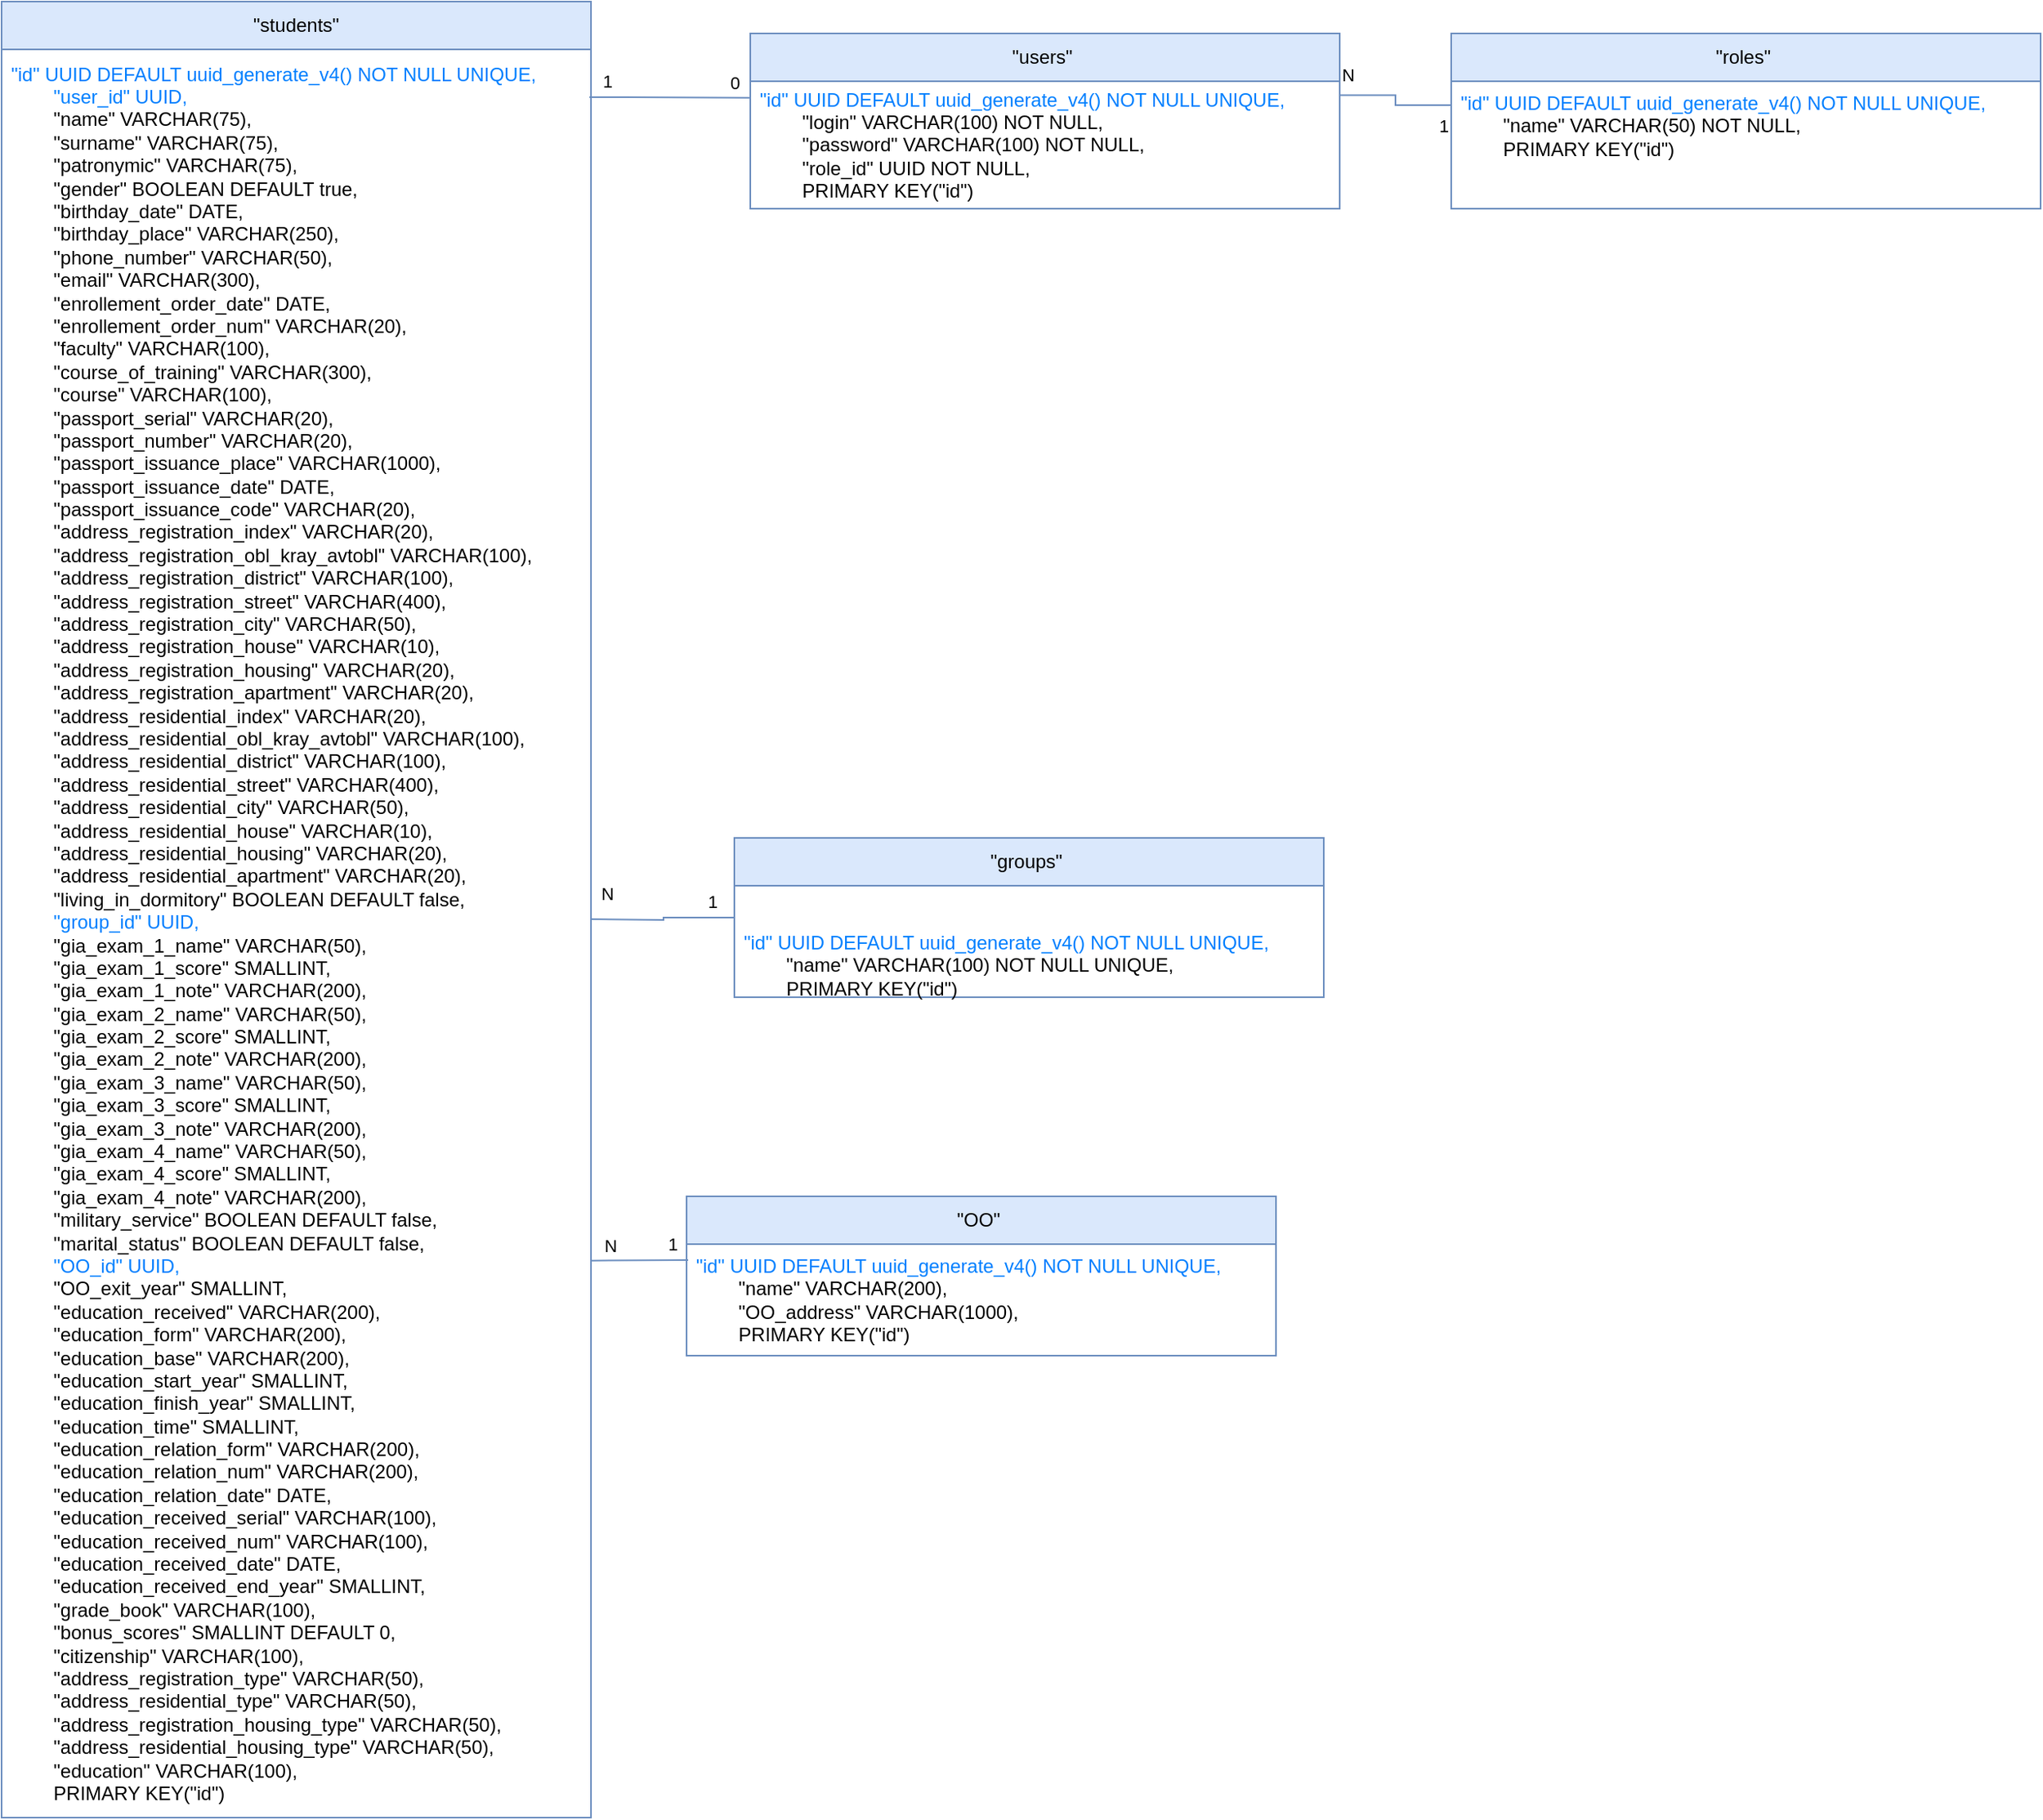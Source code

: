 <mxfile version="26.1.3">
  <diagram name="Страница — 1" id="QWXz0JCCiYhHesBaSHfz">
    <mxGraphModel dx="561" dy="821" grid="1" gridSize="10" guides="1" tooltips="1" connect="1" arrows="1" fold="1" page="1" pageScale="1" pageWidth="827" pageHeight="1169" math="0" shadow="0">
      <root>
        <mxCell id="0" />
        <mxCell id="1" parent="0" />
        <mxCell id="ZzuabI4asdxspsGsZata-1" value="&lt;div&gt;&lt;span style=&quot;background-color: transparent; color: light-dark(rgb(0, 0, 0), rgb(255, 255, 255));&quot;&gt;&quot;students&quot;&lt;/span&gt;&lt;/div&gt;" style="swimlane;fontStyle=0;childLayout=stackLayout;horizontal=1;startSize=30;horizontalStack=0;resizeParent=1;resizeParentMax=0;resizeLast=0;collapsible=1;marginBottom=0;whiteSpace=wrap;html=1;fillColor=#dae8fc;strokeColor=#6c8ebf;" vertex="1" parent="1">
          <mxGeometry x="70" y="60" width="370" height="1140" as="geometry">
            <mxRectangle x="70" y="60" width="90" height="30" as="alternateBounds" />
          </mxGeometry>
        </mxCell>
        <mxCell id="ZzuabI4asdxspsGsZata-2" value="&lt;div&gt;&lt;font style=&quot;color: rgb(0, 127, 255);&quot;&gt;&quot;id&quot; UUID DEFAULT uuid_generate_v4() NOT NULL UNIQUE,&lt;/font&gt;&lt;/div&gt;&lt;div&gt;&lt;span style=&quot;white-space: normal;&quot;&gt;&lt;font style=&quot;color: rgb(0, 127, 255);&quot;&gt;&lt;span style=&quot;white-space:pre&quot;&gt;&#x9;&lt;/span&gt;&quot;user_id&quot; UUID,&lt;/font&gt;&lt;/span&gt;&lt;/div&gt;&lt;div&gt;&lt;span style=&quot;white-space: normal;&quot;&gt;&lt;span style=&quot;white-space:pre&quot;&gt;&#x9;&lt;/span&gt;&quot;name&quot; VARCHAR(75),&lt;/span&gt;&lt;/div&gt;&lt;div&gt;&lt;span style=&quot;white-space: normal;&quot;&gt;&lt;span style=&quot;white-space:pre&quot;&gt;&#x9;&lt;/span&gt;&quot;surname&quot; VARCHAR(75),&lt;/span&gt;&lt;/div&gt;&lt;div&gt;&lt;span style=&quot;white-space: normal;&quot;&gt;&lt;span style=&quot;white-space:pre&quot;&gt;&#x9;&lt;/span&gt;&quot;patronymic&quot; VARCHAR(75),&lt;/span&gt;&lt;/div&gt;&lt;div&gt;&lt;span style=&quot;white-space: normal;&quot;&gt;&lt;span style=&quot;white-space:pre&quot;&gt;&#x9;&lt;/span&gt;&quot;gender&quot; BOOLEAN DEFAULT true,&lt;/span&gt;&lt;/div&gt;&lt;div&gt;&lt;span style=&quot;white-space: normal;&quot;&gt;&lt;span style=&quot;white-space:pre&quot;&gt;&#x9;&lt;/span&gt;&quot;birthday_date&quot; DATE,&lt;/span&gt;&lt;/div&gt;&lt;div&gt;&lt;span style=&quot;white-space: normal;&quot;&gt;&lt;span style=&quot;white-space:pre&quot;&gt;&#x9;&lt;/span&gt;&quot;birthday_place&quot; VARCHAR(250),&lt;/span&gt;&lt;/div&gt;&lt;div&gt;&lt;span style=&quot;white-space: normal;&quot;&gt;&lt;span style=&quot;white-space:pre&quot;&gt;&#x9;&lt;/span&gt;&quot;phone_number&quot; VARCHAR(50),&lt;/span&gt;&lt;/div&gt;&lt;div&gt;&lt;span style=&quot;white-space: normal;&quot;&gt;&lt;span style=&quot;white-space:pre&quot;&gt;&#x9;&lt;/span&gt;&quot;email&quot; VARCHAR(300),&lt;/span&gt;&lt;/div&gt;&lt;div&gt;&lt;span style=&quot;white-space: normal;&quot;&gt;&lt;span style=&quot;white-space:pre&quot;&gt;&#x9;&lt;/span&gt;&quot;enrollement_order_date&quot; DATE,&lt;/span&gt;&lt;/div&gt;&lt;div&gt;&lt;span style=&quot;white-space: normal;&quot;&gt;&lt;span style=&quot;white-space:pre&quot;&gt;&#x9;&lt;/span&gt;&quot;enrollement_order_num&quot; VARCHAR(20),&lt;/span&gt;&lt;/div&gt;&lt;div&gt;&lt;span style=&quot;white-space: normal;&quot;&gt;&lt;span style=&quot;white-space:pre&quot;&gt;&#x9;&lt;/span&gt;&quot;faculty&quot; VARCHAR(100),&lt;/span&gt;&lt;/div&gt;&lt;div&gt;&lt;span style=&quot;white-space: normal;&quot;&gt;&lt;span style=&quot;white-space:pre&quot;&gt;&#x9;&lt;/span&gt;&quot;course_of_training&quot; VARCHAR(300),&lt;/span&gt;&lt;/div&gt;&lt;div&gt;&lt;span style=&quot;white-space: normal;&quot;&gt;&lt;span style=&quot;white-space:pre&quot;&gt;&#x9;&lt;/span&gt;&quot;course&quot; VARCHAR(100),&lt;/span&gt;&lt;/div&gt;&lt;div&gt;&lt;span style=&quot;white-space: normal;&quot;&gt;&lt;span style=&quot;white-space:pre&quot;&gt;&#x9;&lt;/span&gt;&quot;passport_serial&quot; VARCHAR(20),&lt;/span&gt;&lt;/div&gt;&lt;div&gt;&lt;span style=&quot;white-space: normal;&quot;&gt;&lt;span style=&quot;white-space:pre&quot;&gt;&#x9;&lt;/span&gt;&quot;passport_number&quot; VARCHAR(20),&lt;/span&gt;&lt;/div&gt;&lt;div&gt;&lt;span style=&quot;white-space: normal;&quot;&gt;&lt;span style=&quot;white-space:pre&quot;&gt;&#x9;&lt;/span&gt;&quot;passport_issuance_place&quot; VARCHAR(1000),&lt;/span&gt;&lt;/div&gt;&lt;div&gt;&lt;span style=&quot;white-space: normal;&quot;&gt;&lt;span style=&quot;white-space:pre&quot;&gt;&#x9;&lt;/span&gt;&quot;passport_issuance_date&quot; DATE,&lt;/span&gt;&lt;/div&gt;&lt;div&gt;&lt;span style=&quot;white-space: normal;&quot;&gt;&lt;span style=&quot;white-space:pre&quot;&gt;&#x9;&lt;/span&gt;&quot;passport_issuance_code&quot; VARCHAR(20),&lt;/span&gt;&lt;/div&gt;&lt;div&gt;&lt;span style=&quot;white-space: normal;&quot;&gt;&lt;span style=&quot;white-space:pre&quot;&gt;&#x9;&lt;/span&gt;&quot;address_registration_index&quot; VARCHAR(20),&lt;/span&gt;&lt;/div&gt;&lt;div&gt;&lt;span style=&quot;white-space: normal;&quot;&gt;&lt;span style=&quot;white-space:pre&quot;&gt;&#x9;&lt;/span&gt;&quot;address_registration_obl_kray_avtobl&quot; VARCHAR(100),&lt;/span&gt;&lt;/div&gt;&lt;div&gt;&lt;span style=&quot;white-space: normal;&quot;&gt;&lt;span style=&quot;white-space:pre&quot;&gt;&#x9;&lt;/span&gt;&quot;address_registration_district&quot; VARCHAR(100),&lt;/span&gt;&lt;/div&gt;&lt;div&gt;&lt;span style=&quot;white-space: normal;&quot;&gt;&lt;span style=&quot;white-space:pre&quot;&gt;&#x9;&lt;/span&gt;&quot;address_registration_street&quot; VARCHAR(400),&lt;/span&gt;&lt;/div&gt;&lt;div&gt;&lt;span style=&quot;white-space: normal;&quot;&gt;&lt;span style=&quot;white-space:pre&quot;&gt;&#x9;&lt;/span&gt;&quot;address_registration_city&quot; VARCHAR(50),&lt;/span&gt;&lt;/div&gt;&lt;div&gt;&lt;span style=&quot;white-space: normal;&quot;&gt;&lt;span style=&quot;white-space:pre&quot;&gt;&#x9;&lt;/span&gt;&quot;address_registration_house&quot; VARCHAR(10),&lt;/span&gt;&lt;/div&gt;&lt;div&gt;&lt;span style=&quot;white-space: normal;&quot;&gt;&lt;span style=&quot;white-space:pre&quot;&gt;&#x9;&lt;/span&gt;&quot;address_registration_housing&quot; VARCHAR(20),&lt;/span&gt;&lt;/div&gt;&lt;div&gt;&lt;span style=&quot;white-space: normal;&quot;&gt;&lt;span style=&quot;white-space:pre&quot;&gt;&#x9;&lt;/span&gt;&quot;address_registration_apartment&quot; VARCHAR(20),&lt;/span&gt;&lt;/div&gt;&lt;div&gt;&lt;span style=&quot;white-space: normal;&quot;&gt;&lt;span style=&quot;white-space:pre&quot;&gt;&#x9;&lt;/span&gt;&quot;address_residential_index&quot; VARCHAR(20),&lt;/span&gt;&lt;/div&gt;&lt;div&gt;&lt;span style=&quot;white-space: normal;&quot;&gt;&lt;span style=&quot;white-space:pre&quot;&gt;&#x9;&lt;/span&gt;&quot;address_residential_obl_kray_avtobl&quot; VARCHAR(100),&lt;/span&gt;&lt;/div&gt;&lt;div&gt;&lt;span style=&quot;white-space: normal;&quot;&gt;&lt;span style=&quot;white-space:pre&quot;&gt;&#x9;&lt;/span&gt;&quot;address_residential_district&quot; VARCHAR(100),&lt;/span&gt;&lt;/div&gt;&lt;div&gt;&lt;span style=&quot;white-space: normal;&quot;&gt;&lt;span style=&quot;white-space:pre&quot;&gt;&#x9;&lt;/span&gt;&quot;address_residential_street&quot; VARCHAR(400),&lt;/span&gt;&lt;/div&gt;&lt;div&gt;&lt;span style=&quot;white-space: normal;&quot;&gt;&lt;span style=&quot;white-space:pre&quot;&gt;&#x9;&lt;/span&gt;&quot;address_residential_city&quot; VARCHAR(50),&lt;/span&gt;&lt;/div&gt;&lt;div&gt;&lt;span style=&quot;white-space: normal;&quot;&gt;&lt;span style=&quot;white-space:pre&quot;&gt;&#x9;&lt;/span&gt;&quot;address_residential_house&quot; VARCHAR(10),&lt;/span&gt;&lt;/div&gt;&lt;div&gt;&lt;span style=&quot;white-space: normal;&quot;&gt;&lt;span style=&quot;white-space:pre&quot;&gt;&#x9;&lt;/span&gt;&quot;address_residential_housing&quot; VARCHAR(20),&lt;/span&gt;&lt;/div&gt;&lt;div&gt;&lt;span style=&quot;white-space: normal;&quot;&gt;&lt;span style=&quot;white-space:pre&quot;&gt;&#x9;&lt;/span&gt;&quot;address_residential_apartment&quot; VARCHAR(20),&lt;/span&gt;&lt;/div&gt;&lt;div&gt;&lt;span style=&quot;white-space: normal;&quot;&gt;&lt;span style=&quot;white-space:pre&quot;&gt;&#x9;&lt;/span&gt;&quot;living_in_dormitory&quot; BOOLEAN DEFAULT false,&lt;/span&gt;&lt;/div&gt;&lt;div&gt;&lt;span style=&quot;white-space: normal;&quot;&gt;&lt;font style=&quot;color: rgb(0, 127, 255);&quot;&gt;&lt;span style=&quot;white-space:pre&quot;&gt;&#x9;&lt;/span&gt;&quot;group_id&quot; UUID,&lt;/font&gt;&lt;/span&gt;&lt;/div&gt;&lt;div&gt;&lt;span style=&quot;white-space: normal;&quot;&gt;&lt;span style=&quot;white-space:pre&quot;&gt;&#x9;&lt;/span&gt;&quot;gia_exam_1_name&quot; VARCHAR(50),&lt;/span&gt;&lt;/div&gt;&lt;div&gt;&lt;span style=&quot;white-space: normal;&quot;&gt;&lt;span style=&quot;white-space:pre&quot;&gt;&#x9;&lt;/span&gt;&quot;gia_exam_1_score&quot; SMALLINT,&lt;/span&gt;&lt;/div&gt;&lt;div&gt;&lt;span style=&quot;white-space: normal;&quot;&gt;&lt;span style=&quot;white-space:pre&quot;&gt;&#x9;&lt;/span&gt;&quot;gia_exam_1_note&quot; VARCHAR(200),&lt;/span&gt;&lt;/div&gt;&lt;div&gt;&lt;span style=&quot;white-space: normal;&quot;&gt;&lt;span style=&quot;white-space:pre&quot;&gt;&#x9;&lt;/span&gt;&quot;gia_exam_2_name&quot; VARCHAR(50),&lt;/span&gt;&lt;/div&gt;&lt;div&gt;&lt;span style=&quot;white-space: normal;&quot;&gt;&lt;span style=&quot;white-space:pre&quot;&gt;&#x9;&lt;/span&gt;&quot;gia_exam_2_score&quot; SMALLINT,&lt;/span&gt;&lt;/div&gt;&lt;div&gt;&lt;span style=&quot;white-space: normal;&quot;&gt;&lt;span style=&quot;white-space:pre&quot;&gt;&#x9;&lt;/span&gt;&quot;gia_exam_2_note&quot; VARCHAR(200),&lt;/span&gt;&lt;/div&gt;&lt;div&gt;&lt;span style=&quot;white-space: normal;&quot;&gt;&lt;span style=&quot;white-space:pre&quot;&gt;&#x9;&lt;/span&gt;&quot;gia_exam_3_name&quot; VARCHAR(50),&lt;/span&gt;&lt;/div&gt;&lt;div&gt;&lt;span style=&quot;white-space: normal;&quot;&gt;&lt;span style=&quot;white-space:pre&quot;&gt;&#x9;&lt;/span&gt;&quot;gia_exam_3_score&quot; SMALLINT,&lt;/span&gt;&lt;/div&gt;&lt;div&gt;&lt;span style=&quot;white-space: normal;&quot;&gt;&lt;span style=&quot;white-space:pre&quot;&gt;&#x9;&lt;/span&gt;&quot;gia_exam_3_note&quot; VARCHAR(200),&lt;/span&gt;&lt;/div&gt;&lt;div&gt;&lt;span style=&quot;white-space: normal;&quot;&gt;&lt;span style=&quot;white-space:pre&quot;&gt;&#x9;&lt;/span&gt;&quot;gia_exam_4_name&quot; VARCHAR(50),&lt;/span&gt;&lt;/div&gt;&lt;div&gt;&lt;span style=&quot;white-space: normal;&quot;&gt;&lt;span style=&quot;white-space:pre&quot;&gt;&#x9;&lt;/span&gt;&quot;gia_exam_4_score&quot; SMALLINT,&lt;/span&gt;&lt;/div&gt;&lt;div&gt;&lt;span style=&quot;white-space: normal;&quot;&gt;&lt;span style=&quot;white-space:pre&quot;&gt;&#x9;&lt;/span&gt;&quot;gia_exam_4_note&quot; VARCHAR(200),&lt;/span&gt;&lt;/div&gt;&lt;div&gt;&lt;span style=&quot;white-space: normal;&quot;&gt;&lt;span style=&quot;white-space:pre&quot;&gt;&#x9;&lt;/span&gt;&quot;military_service&quot; BOOLEAN DEFAULT false,&lt;/span&gt;&lt;/div&gt;&lt;div&gt;&lt;span style=&quot;white-space: normal;&quot;&gt;&lt;span style=&quot;white-space:pre&quot;&gt;&#x9;&lt;/span&gt;&quot;marital_status&quot; BOOLEAN DEFAULT false,&lt;/span&gt;&lt;/div&gt;&lt;div&gt;&lt;span style=&quot;white-space: normal;&quot;&gt;&lt;font style=&quot;color: rgb(0, 127, 255);&quot;&gt;&lt;span style=&quot;white-space:pre&quot;&gt;&#x9;&lt;/span&gt;&quot;OO_id&quot; UUID,&lt;/font&gt;&lt;/span&gt;&lt;/div&gt;&lt;div&gt;&lt;span style=&quot;white-space: normal;&quot;&gt;&lt;span style=&quot;white-space:pre&quot;&gt;&#x9;&lt;/span&gt;&quot;OO_exit_year&quot; SMALLINT,&lt;/span&gt;&lt;/div&gt;&lt;div&gt;&lt;span style=&quot;white-space: normal;&quot;&gt;&lt;span style=&quot;white-space:pre&quot;&gt;&#x9;&lt;/span&gt;&quot;education_received&quot; VARCHAR(200),&lt;/span&gt;&lt;/div&gt;&lt;div&gt;&lt;span style=&quot;white-space: normal;&quot;&gt;&lt;span style=&quot;white-space:pre&quot;&gt;&#x9;&lt;/span&gt;&quot;education_form&quot; VARCHAR(200),&lt;/span&gt;&lt;/div&gt;&lt;div&gt;&lt;span style=&quot;white-space: normal;&quot;&gt;&lt;span style=&quot;white-space:pre&quot;&gt;&#x9;&lt;/span&gt;&quot;education_base&quot; VARCHAR(200),&lt;/span&gt;&lt;/div&gt;&lt;div&gt;&lt;span style=&quot;white-space: normal;&quot;&gt;&lt;span style=&quot;white-space:pre&quot;&gt;&#x9;&lt;/span&gt;&quot;education_start_year&quot; SMALLINT,&lt;/span&gt;&lt;/div&gt;&lt;div&gt;&lt;span style=&quot;white-space: normal;&quot;&gt;&lt;span style=&quot;white-space:pre&quot;&gt;&#x9;&lt;/span&gt;&quot;education_finish_year&quot; SMALLINT,&lt;/span&gt;&lt;/div&gt;&lt;div&gt;&lt;span style=&quot;white-space: normal;&quot;&gt;&lt;span style=&quot;white-space:pre&quot;&gt;&#x9;&lt;/span&gt;&quot;education_time&quot; SMALLINT,&lt;/span&gt;&lt;/div&gt;&lt;div&gt;&lt;span style=&quot;white-space: normal;&quot;&gt;&lt;span style=&quot;white-space:pre&quot;&gt;&#x9;&lt;/span&gt;&quot;education_relation_form&quot; VARCHAR(200),&lt;/span&gt;&lt;/div&gt;&lt;div&gt;&lt;span style=&quot;white-space: normal;&quot;&gt;&lt;span style=&quot;white-space:pre&quot;&gt;&#x9;&lt;/span&gt;&quot;education_relation_num&quot; VARCHAR(200),&lt;/span&gt;&lt;/div&gt;&lt;div&gt;&lt;span style=&quot;white-space: normal;&quot;&gt;&lt;span style=&quot;white-space:pre&quot;&gt;&#x9;&lt;/span&gt;&quot;education_relation_date&quot; DATE,&lt;/span&gt;&lt;/div&gt;&lt;div&gt;&lt;span style=&quot;white-space: normal;&quot;&gt;&lt;span style=&quot;white-space:pre&quot;&gt;&#x9;&lt;/span&gt;&quot;education_received_serial&quot; VARCHAR(100),&lt;/span&gt;&lt;/div&gt;&lt;div&gt;&lt;span style=&quot;white-space: normal;&quot;&gt;&lt;span style=&quot;white-space:pre&quot;&gt;&#x9;&lt;/span&gt;&quot;education_received_num&quot; VARCHAR(100),&lt;/span&gt;&lt;/div&gt;&lt;div&gt;&lt;span style=&quot;white-space: normal;&quot;&gt;&lt;span style=&quot;white-space:pre&quot;&gt;&#x9;&lt;/span&gt;&quot;education_received_date&quot; DATE,&lt;/span&gt;&lt;/div&gt;&lt;div&gt;&lt;span style=&quot;white-space: normal;&quot;&gt;&lt;span style=&quot;white-space:pre&quot;&gt;&#x9;&lt;/span&gt;&quot;education_received_end_year&quot; SMALLINT,&lt;/span&gt;&lt;/div&gt;&lt;div&gt;&lt;span style=&quot;white-space: normal;&quot;&gt;&lt;span style=&quot;white-space:pre&quot;&gt;&#x9;&lt;/span&gt;&quot;grade_book&quot; VARCHAR(100),&lt;/span&gt;&lt;/div&gt;&lt;div&gt;&lt;span style=&quot;white-space: normal;&quot;&gt;&lt;span style=&quot;white-space:pre&quot;&gt;&#x9;&lt;/span&gt;&quot;bonus_scores&quot; SMALLINT DEFAULT 0,&lt;/span&gt;&lt;/div&gt;&lt;div&gt;&lt;span style=&quot;white-space: normal;&quot;&gt;&lt;span style=&quot;white-space:pre&quot;&gt;&#x9;&lt;/span&gt;&quot;citizenship&quot; VARCHAR(100),&lt;/span&gt;&lt;/div&gt;&lt;div&gt;&lt;span style=&quot;white-space: normal;&quot;&gt;&lt;span style=&quot;white-space:pre&quot;&gt;&#x9;&lt;/span&gt;&quot;address_registration_type&quot; VARCHAR(50),&lt;/span&gt;&lt;/div&gt;&lt;div&gt;&lt;span style=&quot;white-space: normal;&quot;&gt;&lt;span style=&quot;white-space:pre&quot;&gt;&#x9;&lt;/span&gt;&quot;address_residential_type&quot; VARCHAR(50),&lt;/span&gt;&lt;/div&gt;&lt;div&gt;&lt;span style=&quot;white-space: normal;&quot;&gt;&lt;span style=&quot;white-space:pre&quot;&gt;&#x9;&lt;/span&gt;&quot;address_registration_housing_type&quot; VARCHAR(50),&lt;/span&gt;&lt;/div&gt;&lt;div&gt;&lt;span style=&quot;white-space: normal;&quot;&gt;&lt;span style=&quot;white-space:pre&quot;&gt;&#x9;&lt;/span&gt;&quot;address_residential_housing_type&quot; VARCHAR(50),&lt;/span&gt;&lt;/div&gt;&lt;div&gt;&lt;span style=&quot;white-space: normal;&quot;&gt;&lt;span style=&quot;white-space:pre&quot;&gt;&#x9;&lt;/span&gt;&quot;education&quot; VARCHAR(100),&lt;/span&gt;&lt;/div&gt;&lt;div style=&quot;&quot;&gt;&lt;span style=&quot;white-space: normal;&quot;&gt;&lt;span style=&quot;white-space:pre&quot;&gt;&#x9;&lt;/span&gt;PRIMARY KEY(&quot;id&quot;)&lt;/span&gt;&lt;/div&gt;" style="text;strokeColor=none;fillColor=none;align=left;verticalAlign=middle;spacingLeft=4;spacingRight=4;overflow=hidden;points=[[0,0.5],[1,0.5]];portConstraint=eastwest;rotatable=0;whiteSpace=wrap;html=1;" vertex="1" parent="ZzuabI4asdxspsGsZata-1">
          <mxGeometry y="30" width="370" height="1110" as="geometry" />
        </mxCell>
        <mxCell id="ZzuabI4asdxspsGsZata-5" value="&quot;groups&quot;&amp;nbsp;" style="swimlane;fontStyle=0;childLayout=stackLayout;horizontal=1;startSize=30;horizontalStack=0;resizeParent=1;resizeParentMax=0;resizeLast=0;collapsible=1;marginBottom=0;whiteSpace=wrap;html=1;fillColor=#dae8fc;strokeColor=#6c8ebf;" vertex="1" parent="1">
          <mxGeometry x="530" y="585" width="370" height="100" as="geometry">
            <mxRectangle x="480" y="660" width="90" height="30" as="alternateBounds" />
          </mxGeometry>
        </mxCell>
        <mxCell id="ZzuabI4asdxspsGsZata-7" value="&quot;OO&quot;&amp;nbsp;" style="swimlane;fontStyle=0;childLayout=stackLayout;horizontal=1;startSize=30;horizontalStack=0;resizeParent=1;resizeParentMax=0;resizeLast=0;collapsible=1;marginBottom=0;whiteSpace=wrap;html=1;fillColor=#dae8fc;strokeColor=#6c8ebf;" vertex="1" parent="1">
          <mxGeometry x="500" y="810" width="370" height="100" as="geometry">
            <mxRectangle x="510" y="960" width="70" height="30" as="alternateBounds" />
          </mxGeometry>
        </mxCell>
        <mxCell id="ZzuabI4asdxspsGsZata-8" value="&lt;div&gt;&lt;font style=&quot;color: rgb(0, 127, 255);&quot;&gt;&quot;id&quot; UUID DEFAULT uuid_generate_v4() NOT NULL UNIQUE,&lt;/font&gt;&lt;/div&gt;&lt;div&gt;&lt;span style=&quot;white-space: normal;&quot;&gt;&lt;span style=&quot;white-space:pre&quot;&gt;&#x9;&lt;/span&gt;&quot;name&quot; VARCHAR(200),&lt;/span&gt;&lt;/div&gt;&lt;div&gt;&lt;span style=&quot;white-space: normal;&quot;&gt;&lt;span style=&quot;white-space:pre&quot;&gt;&#x9;&lt;/span&gt;&quot;OO_address&quot; VARCHAR(1000),&lt;/span&gt;&lt;/div&gt;&lt;div&gt;&lt;span style=&quot;white-space: normal;&quot;&gt;&lt;span style=&quot;white-space:pre&quot;&gt;&#x9;&lt;/span&gt;PRIMARY KEY(&quot;id&quot;)&lt;/span&gt;&lt;/div&gt;" style="text;strokeColor=none;fillColor=none;align=left;verticalAlign=middle;spacingLeft=4;spacingRight=4;overflow=hidden;points=[[0,0.5],[1,0.5]];portConstraint=eastwest;rotatable=0;whiteSpace=wrap;html=1;" vertex="1" parent="ZzuabI4asdxspsGsZata-7">
          <mxGeometry y="30" width="370" height="70" as="geometry" />
        </mxCell>
        <mxCell id="ZzuabI4asdxspsGsZata-9" value="&quot;users&quot;&amp;nbsp;" style="swimlane;fontStyle=0;childLayout=stackLayout;horizontal=1;startSize=30;horizontalStack=0;resizeParent=1;resizeParentMax=0;resizeLast=0;collapsible=1;marginBottom=0;whiteSpace=wrap;html=1;fillColor=#dae8fc;strokeColor=#6c8ebf;" vertex="1" parent="1">
          <mxGeometry x="540" y="80" width="370" height="110" as="geometry">
            <mxRectangle x="480" y="320" width="80" height="30" as="alternateBounds" />
          </mxGeometry>
        </mxCell>
        <mxCell id="ZzuabI4asdxspsGsZata-10" value="&lt;div&gt;&lt;font style=&quot;color: rgb(0, 127, 255);&quot;&gt;&quot;id&quot; UUID DEFAULT uuid_generate_v4() NOT NULL UNIQUE,&lt;/font&gt;&lt;/div&gt;&lt;div&gt;&lt;span style=&quot;white-space: normal;&quot;&gt;&lt;span style=&quot;white-space:pre&quot;&gt;&#x9;&lt;/span&gt;&quot;login&quot; VARCHAR(100) NOT NULL,&lt;/span&gt;&lt;/div&gt;&lt;div&gt;&lt;span style=&quot;white-space: normal;&quot;&gt;&lt;span style=&quot;white-space:pre&quot;&gt;&#x9;&lt;/span&gt;&quot;password&quot; VARCHAR(100) NOT NULL,&lt;/span&gt;&lt;/div&gt;&lt;div&gt;&lt;span style=&quot;white-space: normal;&quot;&gt;&lt;span style=&quot;white-space:pre&quot;&gt;&#x9;&lt;/span&gt;&quot;role_id&quot; UUID NOT NULL,&lt;/span&gt;&lt;/div&gt;&lt;div&gt;&lt;span style=&quot;white-space: normal;&quot;&gt;&lt;span style=&quot;white-space:pre&quot;&gt;&#x9;&lt;/span&gt;PRIMARY KEY(&quot;id&quot;)&lt;/span&gt;&lt;/div&gt;" style="text;strokeColor=none;fillColor=none;align=left;verticalAlign=middle;spacingLeft=4;spacingRight=4;overflow=hidden;points=[[0,0.5],[1,0.5]];portConstraint=eastwest;rotatable=0;whiteSpace=wrap;html=1;" vertex="1" parent="ZzuabI4asdxspsGsZata-9">
          <mxGeometry y="30" width="370" height="80" as="geometry" />
        </mxCell>
        <mxCell id="ZzuabI4asdxspsGsZata-11" value="&quot;roles&quot;&amp;nbsp;" style="swimlane;fontStyle=0;childLayout=stackLayout;horizontal=1;startSize=30;horizontalStack=0;resizeParent=1;resizeParentMax=0;resizeLast=0;collapsible=1;marginBottom=0;whiteSpace=wrap;html=1;fillColor=#dae8fc;strokeColor=#6c8ebf;align=center;" vertex="1" parent="1">
          <mxGeometry x="980" y="80" width="370" height="110" as="geometry">
            <mxRectangle x="480" y="470" width="80" height="30" as="alternateBounds" />
          </mxGeometry>
        </mxCell>
        <mxCell id="ZzuabI4asdxspsGsZata-12" value="&lt;div&gt;&lt;font style=&quot;color: rgb(0, 127, 255);&quot;&gt;&quot;id&quot; UUID DEFAULT uuid_generate_v4() NOT NULL UNIQUE,&lt;/font&gt;&lt;/div&gt;&lt;div&gt;&lt;span style=&quot;white-space: normal;&quot;&gt;&lt;span style=&quot;white-space:pre&quot;&gt;&#x9;&lt;/span&gt;&quot;name&quot; VARCHAR(50) NOT NULL,&lt;/span&gt;&lt;/div&gt;&lt;div&gt;&lt;span style=&quot;white-space: normal;&quot;&gt;&lt;span style=&quot;white-space:pre&quot;&gt;&#x9;&lt;/span&gt;PRIMARY KEY(&quot;id&quot;)&lt;/span&gt;&lt;/div&gt;" style="text;strokeColor=none;fillColor=none;align=left;verticalAlign=top;spacingLeft=4;spacingRight=4;overflow=hidden;points=[[0,0.5],[1,0.5]];portConstraint=eastwest;rotatable=0;whiteSpace=wrap;html=1;" vertex="1" parent="ZzuabI4asdxspsGsZata-11">
          <mxGeometry y="30" width="370" height="80" as="geometry" />
        </mxCell>
        <mxCell id="ZzuabI4asdxspsGsZata-13" style="edgeStyle=orthogonalEdgeStyle;rounded=0;orthogonalLoop=1;jettySize=auto;html=1;entryX=-0.001;entryY=0.187;entryDx=0;entryDy=0;entryPerimeter=0;exitX=1.001;exitY=0.11;exitDx=0;exitDy=0;exitPerimeter=0;strokeColor=#6c8ebf;startArrow=none;startFill=0;endArrow=none;fillColor=#dae8fc;" edge="1" parent="1" source="ZzuabI4asdxspsGsZata-10" target="ZzuabI4asdxspsGsZata-12">
          <mxGeometry relative="1" as="geometry" />
        </mxCell>
        <mxCell id="ZzuabI4asdxspsGsZata-23" value="N" style="edgeLabel;html=1;align=center;verticalAlign=middle;resizable=0;points=[];" vertex="1" connectable="0" parent="ZzuabI4asdxspsGsZata-13">
          <mxGeometry x="-0.898" y="1" relative="1" as="geometry">
            <mxPoint y="-12" as="offset" />
          </mxGeometry>
        </mxCell>
        <mxCell id="ZzuabI4asdxspsGsZata-24" value="1" style="edgeLabel;html=1;align=center;verticalAlign=middle;resizable=0;points=[];" vertex="1" connectable="0" parent="ZzuabI4asdxspsGsZata-13">
          <mxGeometry x="0.871" y="1" relative="1" as="geometry">
            <mxPoint y="14" as="offset" />
          </mxGeometry>
        </mxCell>
        <mxCell id="ZzuabI4asdxspsGsZata-17" value="" style="endArrow=none;html=1;rounded=0;exitX=0;exitY=0.129;exitDx=0;exitDy=0;exitPerimeter=0;startFill=0;fillColor=#dae8fc;strokeColor=#6c8ebf;endFill=0;" edge="1" parent="1" source="ZzuabI4asdxspsGsZata-10">
          <mxGeometry width="50" height="50" relative="1" as="geometry">
            <mxPoint x="590" y="365" as="sourcePoint" />
            <mxPoint x="439" y="120" as="targetPoint" />
            <Array as="points">
              <mxPoint x="460" y="120" />
            </Array>
          </mxGeometry>
        </mxCell>
        <mxCell id="ZzuabI4asdxspsGsZata-21" value="1" style="edgeLabel;html=1;align=center;verticalAlign=middle;resizable=0;points=[];" vertex="1" connectable="0" parent="ZzuabI4asdxspsGsZata-17">
          <mxGeometry x="0.864" y="-1" relative="1" as="geometry">
            <mxPoint x="4" y="-9" as="offset" />
          </mxGeometry>
        </mxCell>
        <mxCell id="ZzuabI4asdxspsGsZata-22" value="0" style="edgeLabel;html=1;align=center;verticalAlign=middle;resizable=0;points=[];" vertex="1" connectable="0" parent="ZzuabI4asdxspsGsZata-17">
          <mxGeometry x="-0.94" y="-1" relative="1" as="geometry">
            <mxPoint x="-7" y="-9" as="offset" />
          </mxGeometry>
        </mxCell>
        <mxCell id="ZzuabI4asdxspsGsZata-19" style="edgeStyle=orthogonalEdgeStyle;rounded=0;orthogonalLoop=1;jettySize=auto;html=1;endArrow=none;startFill=0;fillColor=#dae8fc;strokeColor=#6c8ebf;" edge="1" parent="1" source="ZzuabI4asdxspsGsZata-5">
          <mxGeometry relative="1" as="geometry">
            <mxPoint x="440" y="636" as="targetPoint" />
          </mxGeometry>
        </mxCell>
        <mxCell id="ZzuabI4asdxspsGsZata-25" value="N" style="edgeLabel;html=1;align=center;verticalAlign=middle;resizable=0;points=[];" vertex="1" connectable="0" parent="ZzuabI4asdxspsGsZata-19">
          <mxGeometry x="0.792" y="-1" relative="1" as="geometry">
            <mxPoint y="-15" as="offset" />
          </mxGeometry>
        </mxCell>
        <mxCell id="ZzuabI4asdxspsGsZata-26" value="1" style="edgeLabel;html=1;align=center;verticalAlign=middle;resizable=0;points=[];" vertex="1" connectable="0" parent="ZzuabI4asdxspsGsZata-19">
          <mxGeometry x="-0.699" y="-1" relative="1" as="geometry">
            <mxPoint y="-9" as="offset" />
          </mxGeometry>
        </mxCell>
        <mxCell id="ZzuabI4asdxspsGsZata-20" style="edgeStyle=orthogonalEdgeStyle;rounded=0;orthogonalLoop=1;jettySize=auto;html=1;entryX=1;entryY=0.685;entryDx=0;entryDy=0;entryPerimeter=0;endArrow=none;startFill=0;fillColor=#dae8fc;strokeColor=#6c8ebf;" edge="1" parent="1" target="ZzuabI4asdxspsGsZata-2">
          <mxGeometry relative="1" as="geometry">
            <mxPoint x="501" y="850" as="sourcePoint" />
            <Array as="points">
              <mxPoint x="501" y="850" />
            </Array>
          </mxGeometry>
        </mxCell>
        <mxCell id="ZzuabI4asdxspsGsZata-28" value="1" style="edgeLabel;html=1;align=center;verticalAlign=middle;resizable=0;points=[];" vertex="1" connectable="0" parent="ZzuabI4asdxspsGsZata-20">
          <mxGeometry x="0.428" relative="1" as="geometry">
            <mxPoint x="33" y="-10" as="offset" />
          </mxGeometry>
        </mxCell>
        <mxCell id="ZzuabI4asdxspsGsZata-29" value="N" style="edgeLabel;html=1;align=center;verticalAlign=middle;resizable=0;points=[];" vertex="1" connectable="0" parent="ZzuabI4asdxspsGsZata-20">
          <mxGeometry x="0.602" y="-3" relative="1" as="geometry">
            <mxPoint y="-7" as="offset" />
          </mxGeometry>
        </mxCell>
        <mxCell id="ZzuabI4asdxspsGsZata-6" value="&lt;div&gt;&lt;font style=&quot;color: rgb(0, 127, 255);&quot;&gt;&quot;id&quot; UUID DEFAULT uuid_generate_v4() NOT NULL UNIQUE,&lt;/font&gt;&lt;/div&gt;&lt;div&gt;&lt;span style=&quot;white-space: normal;&quot;&gt;&lt;span style=&quot;white-space:pre&quot;&gt;&#x9;&lt;/span&gt;&quot;name&quot; VARCHAR(100) NOT NULL UNIQUE,&lt;/span&gt;&lt;/div&gt;&lt;div&gt;&lt;span style=&quot;white-space: normal;&quot;&gt;&lt;span style=&quot;white-space:pre&quot;&gt;&#x9;&lt;/span&gt;PRIMARY KEY(&quot;id&quot;)&lt;/span&gt;&lt;/div&gt;" style="text;strokeColor=none;fillColor=none;align=left;verticalAlign=middle;spacingLeft=4;spacingRight=4;overflow=hidden;points=[[0,0.5],[1,0.5]];portConstraint=eastwest;rotatable=0;whiteSpace=wrap;html=1;" vertex="1" parent="1">
          <mxGeometry x="530" y="630" width="370" height="70" as="geometry" />
        </mxCell>
      </root>
    </mxGraphModel>
  </diagram>
</mxfile>
